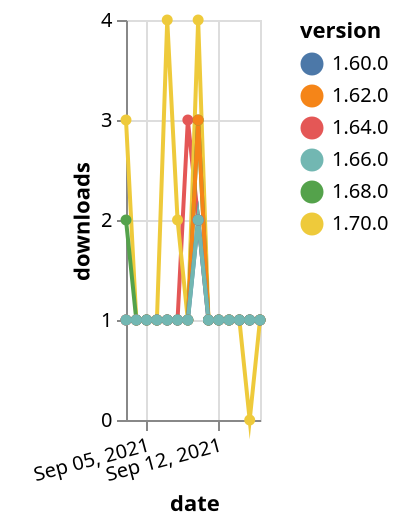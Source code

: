 {"$schema": "https://vega.github.io/schema/vega-lite/v5.json", "description": "A simple bar chart with embedded data.", "data": {"values": [{"date": "2021-09-03", "total": 282, "delta": 1, "version": "1.64.0"}, {"date": "2021-09-04", "total": 283, "delta": 1, "version": "1.64.0"}, {"date": "2021-09-05", "total": 284, "delta": 1, "version": "1.64.0"}, {"date": "2021-09-06", "total": 285, "delta": 1, "version": "1.64.0"}, {"date": "2021-09-07", "total": 286, "delta": 1, "version": "1.64.0"}, {"date": "2021-09-08", "total": 287, "delta": 1, "version": "1.64.0"}, {"date": "2021-09-09", "total": 290, "delta": 3, "version": "1.64.0"}, {"date": "2021-09-10", "total": 292, "delta": 2, "version": "1.64.0"}, {"date": "2021-09-11", "total": 293, "delta": 1, "version": "1.64.0"}, {"date": "2021-09-12", "total": 294, "delta": 1, "version": "1.64.0"}, {"date": "2021-09-13", "total": 295, "delta": 1, "version": "1.64.0"}, {"date": "2021-09-14", "total": 296, "delta": 1, "version": "1.64.0"}, {"date": "2021-09-15", "total": 297, "delta": 1, "version": "1.64.0"}, {"date": "2021-09-16", "total": 298, "delta": 1, "version": "1.64.0"}, {"date": "2021-09-03", "total": 146, "delta": 3, "version": "1.70.0"}, {"date": "2021-09-04", "total": 147, "delta": 1, "version": "1.70.0"}, {"date": "2021-09-05", "total": 148, "delta": 1, "version": "1.70.0"}, {"date": "2021-09-06", "total": 149, "delta": 1, "version": "1.70.0"}, {"date": "2021-09-07", "total": 153, "delta": 4, "version": "1.70.0"}, {"date": "2021-09-08", "total": 155, "delta": 2, "version": "1.70.0"}, {"date": "2021-09-09", "total": 156, "delta": 1, "version": "1.70.0"}, {"date": "2021-09-10", "total": 160, "delta": 4, "version": "1.70.0"}, {"date": "2021-09-11", "total": 161, "delta": 1, "version": "1.70.0"}, {"date": "2021-09-12", "total": 162, "delta": 1, "version": "1.70.0"}, {"date": "2021-09-13", "total": 163, "delta": 1, "version": "1.70.0"}, {"date": "2021-09-14", "total": 164, "delta": 1, "version": "1.70.0"}, {"date": "2021-09-15", "total": 164, "delta": 0, "version": "1.70.0"}, {"date": "2021-09-16", "total": 165, "delta": 1, "version": "1.70.0"}, {"date": "2021-09-03", "total": 217, "delta": 2, "version": "1.68.0"}, {"date": "2021-09-04", "total": 218, "delta": 1, "version": "1.68.0"}, {"date": "2021-09-05", "total": 219, "delta": 1, "version": "1.68.0"}, {"date": "2021-09-06", "total": 220, "delta": 1, "version": "1.68.0"}, {"date": "2021-09-07", "total": 221, "delta": 1, "version": "1.68.0"}, {"date": "2021-09-08", "total": 222, "delta": 1, "version": "1.68.0"}, {"date": "2021-09-09", "total": 223, "delta": 1, "version": "1.68.0"}, {"date": "2021-09-10", "total": 226, "delta": 3, "version": "1.68.0"}, {"date": "2021-09-11", "total": 227, "delta": 1, "version": "1.68.0"}, {"date": "2021-09-12", "total": 228, "delta": 1, "version": "1.68.0"}, {"date": "2021-09-13", "total": 229, "delta": 1, "version": "1.68.0"}, {"date": "2021-09-14", "total": 230, "delta": 1, "version": "1.68.0"}, {"date": "2021-09-15", "total": 231, "delta": 1, "version": "1.68.0"}, {"date": "2021-09-16", "total": 232, "delta": 1, "version": "1.68.0"}, {"date": "2021-09-03", "total": 339, "delta": 1, "version": "1.62.0"}, {"date": "2021-09-04", "total": 340, "delta": 1, "version": "1.62.0"}, {"date": "2021-09-05", "total": 341, "delta": 1, "version": "1.62.0"}, {"date": "2021-09-06", "total": 342, "delta": 1, "version": "1.62.0"}, {"date": "2021-09-07", "total": 343, "delta": 1, "version": "1.62.0"}, {"date": "2021-09-08", "total": 344, "delta": 1, "version": "1.62.0"}, {"date": "2021-09-09", "total": 345, "delta": 1, "version": "1.62.0"}, {"date": "2021-09-10", "total": 348, "delta": 3, "version": "1.62.0"}, {"date": "2021-09-11", "total": 349, "delta": 1, "version": "1.62.0"}, {"date": "2021-09-12", "total": 350, "delta": 1, "version": "1.62.0"}, {"date": "2021-09-13", "total": 351, "delta": 1, "version": "1.62.0"}, {"date": "2021-09-14", "total": 352, "delta": 1, "version": "1.62.0"}, {"date": "2021-09-15", "total": 353, "delta": 1, "version": "1.62.0"}, {"date": "2021-09-16", "total": 354, "delta": 1, "version": "1.62.0"}, {"date": "2021-09-03", "total": 290, "delta": 1, "version": "1.60.0"}, {"date": "2021-09-04", "total": 291, "delta": 1, "version": "1.60.0"}, {"date": "2021-09-05", "total": 292, "delta": 1, "version": "1.60.0"}, {"date": "2021-09-06", "total": 293, "delta": 1, "version": "1.60.0"}, {"date": "2021-09-07", "total": 294, "delta": 1, "version": "1.60.0"}, {"date": "2021-09-08", "total": 295, "delta": 1, "version": "1.60.0"}, {"date": "2021-09-09", "total": 296, "delta": 1, "version": "1.60.0"}, {"date": "2021-09-10", "total": 298, "delta": 2, "version": "1.60.0"}, {"date": "2021-09-11", "total": 299, "delta": 1, "version": "1.60.0"}, {"date": "2021-09-12", "total": 300, "delta": 1, "version": "1.60.0"}, {"date": "2021-09-13", "total": 301, "delta": 1, "version": "1.60.0"}, {"date": "2021-09-14", "total": 302, "delta": 1, "version": "1.60.0"}, {"date": "2021-09-15", "total": 303, "delta": 1, "version": "1.60.0"}, {"date": "2021-09-16", "total": 304, "delta": 1, "version": "1.60.0"}, {"date": "2021-09-03", "total": 160, "delta": 1, "version": "1.66.0"}, {"date": "2021-09-04", "total": 161, "delta": 1, "version": "1.66.0"}, {"date": "2021-09-05", "total": 162, "delta": 1, "version": "1.66.0"}, {"date": "2021-09-06", "total": 163, "delta": 1, "version": "1.66.0"}, {"date": "2021-09-07", "total": 164, "delta": 1, "version": "1.66.0"}, {"date": "2021-09-08", "total": 165, "delta": 1, "version": "1.66.0"}, {"date": "2021-09-09", "total": 166, "delta": 1, "version": "1.66.0"}, {"date": "2021-09-10", "total": 168, "delta": 2, "version": "1.66.0"}, {"date": "2021-09-11", "total": 169, "delta": 1, "version": "1.66.0"}, {"date": "2021-09-12", "total": 170, "delta": 1, "version": "1.66.0"}, {"date": "2021-09-13", "total": 171, "delta": 1, "version": "1.66.0"}, {"date": "2021-09-14", "total": 172, "delta": 1, "version": "1.66.0"}, {"date": "2021-09-15", "total": 173, "delta": 1, "version": "1.66.0"}, {"date": "2021-09-16", "total": 174, "delta": 1, "version": "1.66.0"}]}, "width": "container", "mark": {"type": "line", "point": {"filled": true}}, "encoding": {"x": {"field": "date", "type": "temporal", "timeUnit": "yearmonthdate", "title": "date", "axis": {"labelAngle": -15}}, "y": {"field": "delta", "type": "quantitative", "title": "downloads"}, "color": {"field": "version", "type": "nominal"}, "tooltip": {"field": "delta"}}}